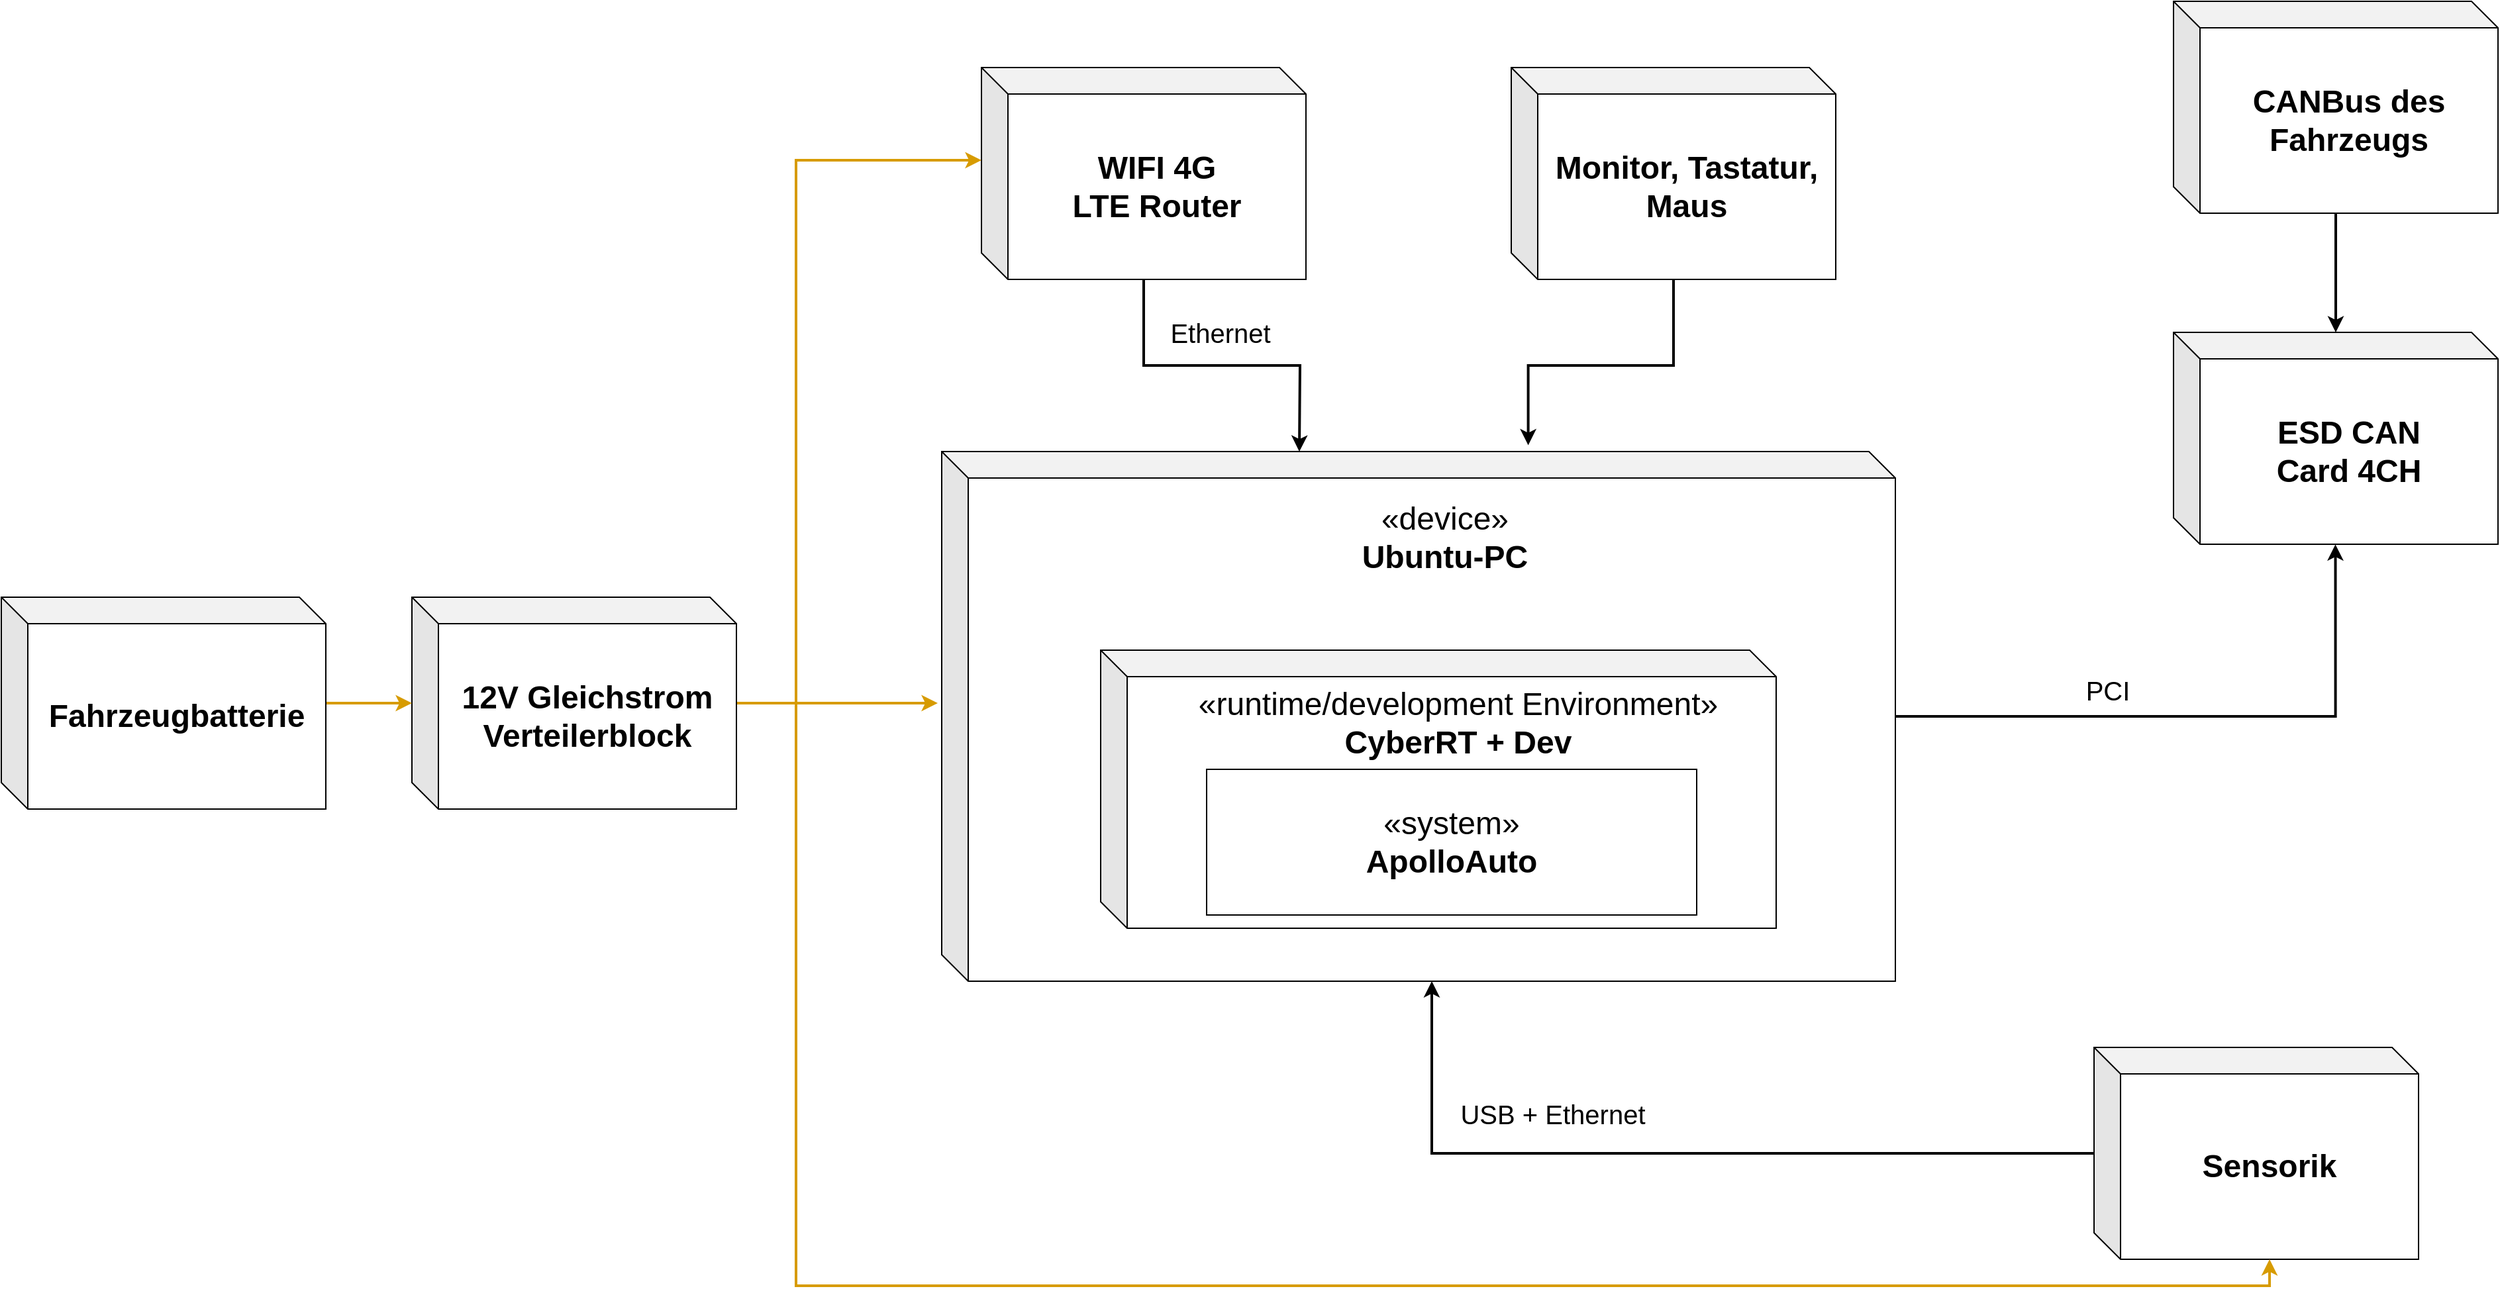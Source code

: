 <mxfile version="14.8.0" type="github">
  <diagram id="MwdUO_CJIg6ytkyI0lQ3" name="Page-1">
    <mxGraphModel dx="3826" dy="2041" grid="1" gridSize="10" guides="1" tooltips="1" connect="1" arrows="1" fold="1" page="1" pageScale="1" pageWidth="700" pageHeight="700" math="0" shadow="0">
      <root>
        <mxCell id="0" />
        <mxCell id="1" parent="0" />
        <mxCell id="K5vysjefRLbK3WMFSwtC-12" style="edgeStyle=orthogonalEdgeStyle;rounded=0;orthogonalLoop=1;jettySize=auto;html=1;entryX=0.499;entryY=1.001;entryDx=0;entryDy=0;entryPerimeter=0;strokeWidth=2;" edge="1" parent="1" source="4XDBY2IRk2Dw7CC_h-vi-2" target="K5vysjefRLbK3WMFSwtC-3">
          <mxGeometry relative="1" as="geometry" />
        </mxCell>
        <mxCell id="K5vysjefRLbK3WMFSwtC-13" value="&lt;font style=&quot;font-size: 20px&quot;&gt;PCI&lt;/font&gt;" style="edgeLabel;html=1;align=center;verticalAlign=middle;resizable=0;points=[];" vertex="1" connectable="0" parent="K5vysjefRLbK3WMFSwtC-12">
          <mxGeometry x="-0.143" y="-5" relative="1" as="geometry">
            <mxPoint x="-38" y="-25" as="offset" />
          </mxGeometry>
        </mxCell>
        <mxCell id="4XDBY2IRk2Dw7CC_h-vi-2" value="" style="shape=cube;whiteSpace=wrap;html=1;boundedLbl=1;backgroundOutline=1;darkOpacity=0.05;darkOpacity2=0.1;" parent="1" vertex="1">
          <mxGeometry x="-350" y="150" width="720" height="400" as="geometry" />
        </mxCell>
        <mxCell id="4XDBY2IRk2Dw7CC_h-vi-3" value="&lt;div&gt;&lt;font style=&quot;font-size: 24px&quot;&gt;«device»&lt;/font&gt;&lt;/div&gt;&lt;div&gt;&lt;font style=&quot;font-size: 24px&quot;&gt;&lt;b&gt;Ubuntu-PC&lt;/b&gt;&lt;br&gt;&lt;/font&gt;&lt;/div&gt;" style="text;html=1;strokeColor=none;fillColor=none;align=center;verticalAlign=middle;whiteSpace=wrap;rounded=0;" parent="1" vertex="1">
          <mxGeometry x="-40" y="180" width="140" height="70" as="geometry" />
        </mxCell>
        <mxCell id="4XDBY2IRk2Dw7CC_h-vi-4" value="" style="shape=cube;whiteSpace=wrap;html=1;boundedLbl=1;backgroundOutline=1;darkOpacity=0.05;darkOpacity2=0.1;" parent="1" vertex="1">
          <mxGeometry x="-230" y="300" width="510" height="210" as="geometry" />
        </mxCell>
        <mxCell id="4XDBY2IRk2Dw7CC_h-vi-5" value="&lt;div&gt;&lt;font style=&quot;font-size: 24px&quot;&gt;«runtime/development Environment»&lt;/font&gt;&lt;/div&gt;&lt;div&gt;&lt;font style=&quot;font-size: 24px&quot;&gt;&lt;b&gt;CyberRT + Dev&lt;/b&gt;&lt;br&gt;&lt;/font&gt;&lt;/div&gt;" style="text;html=1;strokeColor=none;fillColor=none;align=center;verticalAlign=middle;whiteSpace=wrap;rounded=0;" parent="1" vertex="1">
          <mxGeometry x="-210" y="320" width="500" height="70" as="geometry" />
        </mxCell>
        <mxCell id="4XDBY2IRk2Dw7CC_h-vi-6" value="&lt;div&gt;&lt;font style=&quot;font-size: 24px&quot;&gt;«&lt;/font&gt;&lt;font style=&quot;font-size: 24px&quot;&gt;system»&lt;/font&gt;&lt;/div&gt;&lt;div&gt;&lt;font style=&quot;font-size: 24px&quot;&gt;&lt;b&gt;ApolloAuto&lt;/b&gt;&lt;br&gt;&lt;/font&gt;&lt;/div&gt;" style="rounded=0;whiteSpace=wrap;html=1;" parent="1" vertex="1">
          <mxGeometry x="-150" y="390" width="370" height="110" as="geometry" />
        </mxCell>
        <mxCell id="K5vysjefRLbK3WMFSwtC-10" style="edgeStyle=orthogonalEdgeStyle;rounded=0;orthogonalLoop=1;jettySize=auto;html=1;strokeWidth=2;" edge="1" parent="1" source="K5vysjefRLbK3WMFSwtC-1">
          <mxGeometry relative="1" as="geometry">
            <mxPoint x="-80" y="150" as="targetPoint" />
          </mxGeometry>
        </mxCell>
        <mxCell id="K5vysjefRLbK3WMFSwtC-24" value="&lt;font style=&quot;font-size: 20px&quot;&gt;Ethernet&lt;/font&gt;" style="edgeLabel;html=1;align=center;verticalAlign=middle;resizable=0;points=[];" vertex="1" connectable="0" parent="K5vysjefRLbK3WMFSwtC-10">
          <mxGeometry x="-0.287" relative="1" as="geometry">
            <mxPoint x="34" y="-25" as="offset" />
          </mxGeometry>
        </mxCell>
        <mxCell id="K5vysjefRLbK3WMFSwtC-1" value="&lt;div style=&quot;font-size: 24px&quot;&gt;&lt;b&gt;&lt;font style=&quot;font-size: 24px&quot;&gt;WIFI 4G&lt;/font&gt;&lt;/b&gt;&lt;/div&gt;&lt;div style=&quot;font-size: 24px&quot;&gt;&lt;b&gt;&lt;font style=&quot;font-size: 24px&quot;&gt;LTE Router&lt;br&gt;&lt;/font&gt;&lt;/b&gt;&lt;/div&gt;" style="shape=cube;whiteSpace=wrap;html=1;boundedLbl=1;backgroundOutline=1;darkOpacity=0.05;darkOpacity2=0.1;" vertex="1" parent="1">
          <mxGeometry x="-320" y="-140" width="245" height="160" as="geometry" />
        </mxCell>
        <mxCell id="K5vysjefRLbK3WMFSwtC-11" style="edgeStyle=orthogonalEdgeStyle;rounded=0;orthogonalLoop=1;jettySize=auto;html=1;entryX=0.615;entryY=-0.012;entryDx=0;entryDy=0;entryPerimeter=0;strokeWidth=2;" edge="1" parent="1" source="K5vysjefRLbK3WMFSwtC-2" target="4XDBY2IRk2Dw7CC_h-vi-2">
          <mxGeometry relative="1" as="geometry" />
        </mxCell>
        <mxCell id="K5vysjefRLbK3WMFSwtC-2" value="&lt;b&gt;&lt;font style=&quot;font-size: 24px&quot;&gt;Monitor, Tastatur, Maus&lt;br&gt;&lt;/font&gt;&lt;/b&gt;" style="shape=cube;whiteSpace=wrap;html=1;boundedLbl=1;backgroundOutline=1;darkOpacity=0.05;darkOpacity2=0.1;" vertex="1" parent="1">
          <mxGeometry x="80" y="-140" width="245" height="160" as="geometry" />
        </mxCell>
        <mxCell id="K5vysjefRLbK3WMFSwtC-3" value="&lt;div style=&quot;font-size: 24px&quot;&gt;&lt;b&gt;&lt;font style=&quot;font-size: 24px&quot;&gt;ESD CAN&lt;/font&gt;&lt;/b&gt;&lt;/div&gt;&lt;div style=&quot;font-size: 24px&quot;&gt;&lt;b&gt;&lt;font style=&quot;font-size: 24px&quot;&gt;Card 4CH&lt;br&gt;&lt;/font&gt;&lt;/b&gt;&lt;/div&gt;" style="shape=cube;whiteSpace=wrap;html=1;boundedLbl=1;backgroundOutline=1;darkOpacity=0.05;darkOpacity2=0.1;" vertex="1" parent="1">
          <mxGeometry x="580" y="60" width="245" height="160" as="geometry" />
        </mxCell>
        <mxCell id="K5vysjefRLbK3WMFSwtC-15" style="edgeStyle=orthogonalEdgeStyle;rounded=0;orthogonalLoop=1;jettySize=auto;html=1;strokeWidth=2;" edge="1" parent="1" source="K5vysjefRLbK3WMFSwtC-4" target="K5vysjefRLbK3WMFSwtC-3">
          <mxGeometry relative="1" as="geometry" />
        </mxCell>
        <mxCell id="K5vysjefRLbK3WMFSwtC-4" value="&lt;font style=&quot;font-size: 24px&quot;&gt;&lt;b&gt;CANBus des Fahrzeugs&lt;br&gt;&lt;/b&gt;&lt;/font&gt;" style="shape=cube;whiteSpace=wrap;html=1;boundedLbl=1;backgroundOutline=1;darkOpacity=0.05;darkOpacity2=0.1;" vertex="1" parent="1">
          <mxGeometry x="580" y="-190" width="245" height="160" as="geometry" />
        </mxCell>
        <mxCell id="K5vysjefRLbK3WMFSwtC-22" style="edgeStyle=orthogonalEdgeStyle;rounded=0;orthogonalLoop=1;jettySize=auto;html=1;entryX=0;entryY=0;entryDx=370;entryDy=400;entryPerimeter=0;strokeWidth=2;" edge="1" parent="1" source="K5vysjefRLbK3WMFSwtC-5" target="4XDBY2IRk2Dw7CC_h-vi-2">
          <mxGeometry relative="1" as="geometry" />
        </mxCell>
        <mxCell id="K5vysjefRLbK3WMFSwtC-23" value="&lt;font style=&quot;font-size: 20px&quot;&gt;USB + Ethernet&lt;br&gt;&lt;/font&gt;" style="edgeLabel;html=1;align=center;verticalAlign=middle;resizable=0;points=[];" vertex="1" connectable="0" parent="K5vysjefRLbK3WMFSwtC-22">
          <mxGeometry x="0.477" relative="1" as="geometry">
            <mxPoint x="56" y="-30" as="offset" />
          </mxGeometry>
        </mxCell>
        <mxCell id="K5vysjefRLbK3WMFSwtC-5" value="&lt;b&gt;&lt;font style=&quot;font-size: 24px&quot;&gt;Sensorik&lt;/font&gt;&lt;/b&gt;" style="shape=cube;whiteSpace=wrap;html=1;boundedLbl=1;backgroundOutline=1;darkOpacity=0.05;darkOpacity2=0.1;" vertex="1" parent="1">
          <mxGeometry x="520" y="600" width="245" height="160" as="geometry" />
        </mxCell>
        <mxCell id="K5vysjefRLbK3WMFSwtC-19" style="edgeStyle=orthogonalEdgeStyle;rounded=0;orthogonalLoop=1;jettySize=auto;html=1;strokeWidth=2;fillColor=#ffe6cc;strokeColor=#d79b00;" edge="1" parent="1" source="K5vysjefRLbK3WMFSwtC-6">
          <mxGeometry relative="1" as="geometry">
            <mxPoint x="-353" y="340" as="targetPoint" />
          </mxGeometry>
        </mxCell>
        <mxCell id="K5vysjefRLbK3WMFSwtC-20" style="edgeStyle=orthogonalEdgeStyle;rounded=0;orthogonalLoop=1;jettySize=auto;html=1;entryX=0;entryY=0;entryDx=0;entryDy=70;entryPerimeter=0;strokeWidth=2;fillColor=#ffe6cc;strokeColor=#d79b00;" edge="1" parent="1" source="K5vysjefRLbK3WMFSwtC-6" target="K5vysjefRLbK3WMFSwtC-1">
          <mxGeometry relative="1" as="geometry">
            <Array as="points">
              <mxPoint x="-460" y="340" />
              <mxPoint x="-460" y="-70" />
            </Array>
          </mxGeometry>
        </mxCell>
        <mxCell id="K5vysjefRLbK3WMFSwtC-21" style="edgeStyle=orthogonalEdgeStyle;rounded=0;orthogonalLoop=1;jettySize=auto;html=1;entryX=0;entryY=0;entryDx=132.5;entryDy=160;entryPerimeter=0;strokeWidth=2;fillColor=#ffe6cc;strokeColor=#d79b00;" edge="1" parent="1" source="K5vysjefRLbK3WMFSwtC-6" target="K5vysjefRLbK3WMFSwtC-5">
          <mxGeometry relative="1" as="geometry">
            <Array as="points">
              <mxPoint x="-460" y="340" />
              <mxPoint x="-460" y="780" />
              <mxPoint x="652" y="780" />
            </Array>
          </mxGeometry>
        </mxCell>
        <mxCell id="K5vysjefRLbK3WMFSwtC-6" value="&lt;b&gt;&lt;font style=&quot;font-size: 24px&quot;&gt;12V Gleichstrom Verteilerblock&lt;br&gt;&lt;/font&gt;&lt;/b&gt;" style="shape=cube;whiteSpace=wrap;html=1;boundedLbl=1;backgroundOutline=1;darkOpacity=0.05;darkOpacity2=0.1;" vertex="1" parent="1">
          <mxGeometry x="-750" y="260" width="245" height="160" as="geometry" />
        </mxCell>
        <mxCell id="K5vysjefRLbK3WMFSwtC-18" style="edgeStyle=orthogonalEdgeStyle;rounded=0;orthogonalLoop=1;jettySize=auto;html=1;strokeWidth=2;fillColor=#ffe6cc;strokeColor=#d79b00;" edge="1" parent="1" source="K5vysjefRLbK3WMFSwtC-7" target="K5vysjefRLbK3WMFSwtC-6">
          <mxGeometry relative="1" as="geometry" />
        </mxCell>
        <mxCell id="K5vysjefRLbK3WMFSwtC-7" value="&lt;b&gt;&lt;font style=&quot;font-size: 24px&quot;&gt;Fahrzeugbatterie&lt;/font&gt;&lt;/b&gt;" style="shape=cube;whiteSpace=wrap;html=1;boundedLbl=1;backgroundOutline=1;darkOpacity=0.05;darkOpacity2=0.1;" vertex="1" parent="1">
          <mxGeometry x="-1060" y="260" width="245" height="160" as="geometry" />
        </mxCell>
      </root>
    </mxGraphModel>
  </diagram>
</mxfile>
